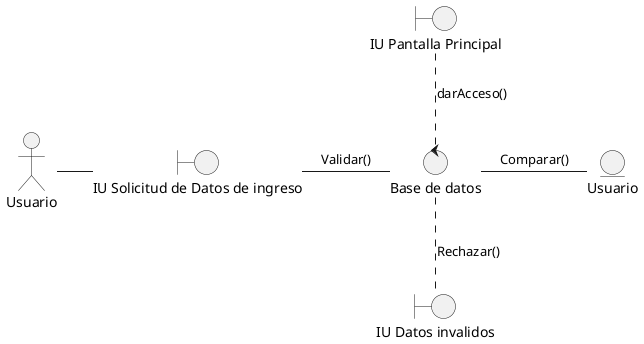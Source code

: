 @startuml analisisClaseDiagramaUC2

actor Usuario as Usuario
boundary "IU Solicitud de Datos de ingreso" as view_datos
control "Base de datos" as controlador 
entity Usuario as user
boundary "IU Pantalla Principal" as a
boundary "IU Datos invalidos" as b
Usuario -r- view_datos 
view_datos -r- controlador : Validar()
controlador -r- user : Comparar()
controlador .up. a :darAcceso()
controlador .. b :Rechazar()
@enduml 